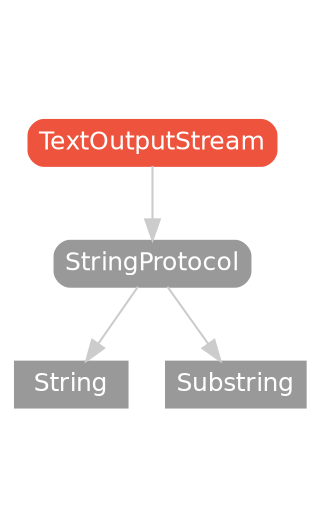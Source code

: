 strict digraph "TextOutputStream - Type Hierarchy - SwiftDoc.org" {
    pad="0.1,0.8"
    node [shape=box, style="filled,rounded", color="#999999", fillcolor="#999999", fontcolor=white, fontname=Helvetica, fontnames="Helvetica,sansserif", fontsize=12, margin="0.07,0.05", height="0.3"]
    edge [color="#cccccc"]
    "String" [URL="/type/String/hierarchy/", style=filled]
    "StringProtocol" [URL="/protocol/StringProtocol/hierarchy/"]
    "Substring" [URL="/type/Substring/hierarchy/", style=filled]
    "TextOutputStream" [URL="/protocol/TextOutputStream/", style="filled,rounded", fillcolor="#ee543d", color="#ee543d"]    "TextOutputStream" -> "StringProtocol"
    "StringProtocol" -> "String"
    "StringProtocol" -> "Substring"
    subgraph Types {
        rank = max; "String"; "Substring";
    }
}